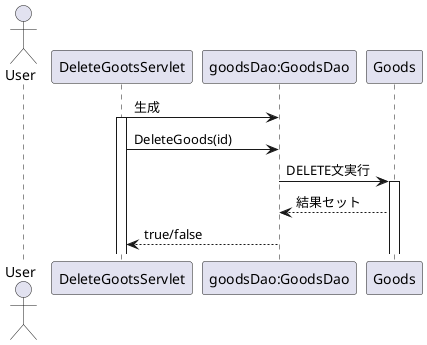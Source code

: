 @startuml 
actor User
participant "DeleteGootsServlet" as A
participant "goodsDao:GoodsDao" as B
participant "Goods" as C
A -> B: 生成
activate A
A -> B: DeleteGoods(id)
B -> C: DELETE文実行
activate C
C --> B: 結果セット
B --> A: true/false
@enduml